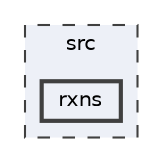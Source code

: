 digraph "rxns"
{
 // LATEX_PDF_SIZE
  bgcolor="transparent";
  edge [fontname=Helvetica,fontsize=10,labelfontname=Helvetica,labelfontsize=10];
  node [fontname=Helvetica,fontsize=10,shape=box,height=0.2,width=0.4];
  compound=true
  subgraph clusterdir_68267d1309a1af8e8297ef4c3efbcdba {
    graph [ bgcolor="#edf0f7", pencolor="grey25", label="src", fontname=Helvetica,fontsize=10 style="filled,dashed", URL="dir_68267d1309a1af8e8297ef4c3efbcdba.html",tooltip=""]
  dir_49b5a8900629a39a0d2e6c13e818686f [label="rxns", fillcolor="#edf0f7", color="grey25", style="filled,bold", URL="dir_49b5a8900629a39a0d2e6c13e818686f.html",tooltip=""];
  }
}
